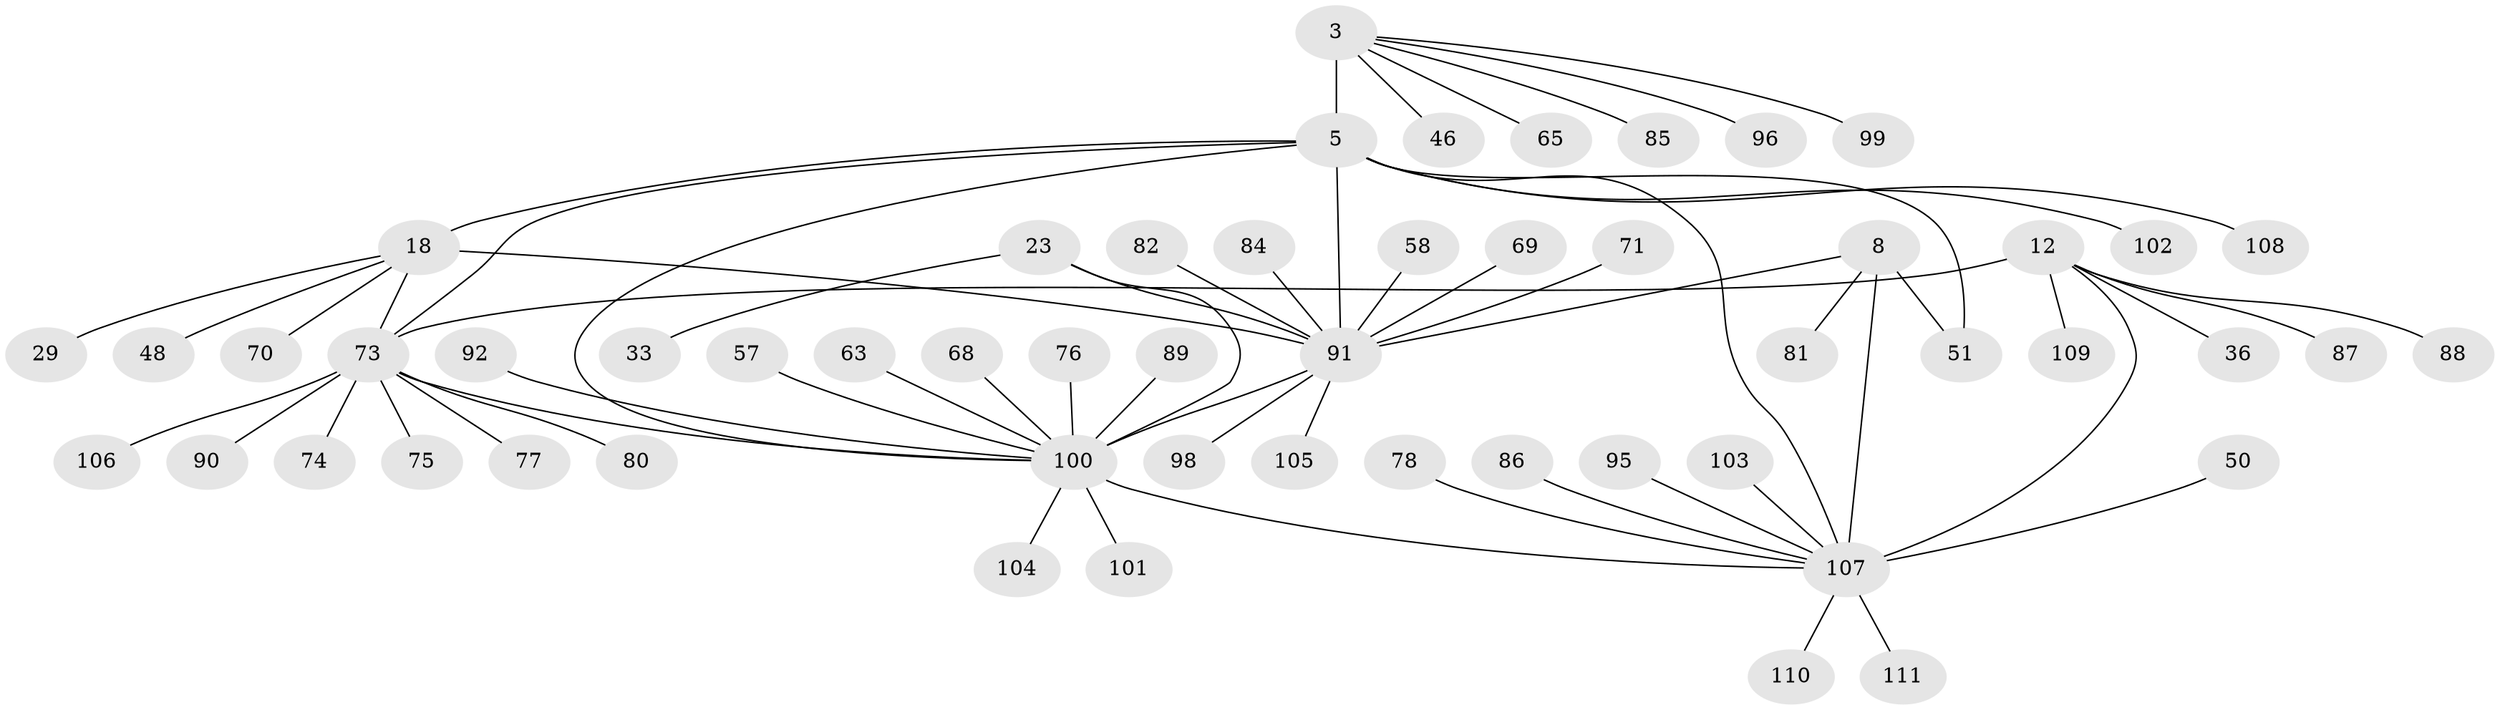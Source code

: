 // original degree distribution, {6: 0.04504504504504504, 8: 0.04504504504504504, 7: 0.036036036036036036, 9: 0.036036036036036036, 10: 0.009009009009009009, 5: 0.018018018018018018, 11: 0.036036036036036036, 1: 0.5585585585585585, 2: 0.1891891891891892, 3: 0.018018018018018018, 4: 0.009009009009009009}
// Generated by graph-tools (version 1.1) at 2025/55/03/09/25 04:55:40]
// undirected, 55 vertices, 63 edges
graph export_dot {
graph [start="1"]
  node [color=gray90,style=filled];
  3 [super="+1"];
  5 [super="+4"];
  8 [super="+7"];
  12 [super="+11"];
  18 [super="+16"];
  23 [super="+22"];
  29;
  33;
  36;
  46;
  48 [super="+28"];
  50;
  51;
  57;
  58;
  63;
  65;
  68;
  69;
  70;
  71;
  73 [super="+67"];
  74;
  75 [super="+45"];
  76;
  77 [super="+56"];
  78;
  80;
  81;
  82;
  84;
  85;
  86 [super="+83"];
  87 [super="+79"];
  88;
  89 [super="+55"];
  90;
  91 [super="+38+66+32+34+60+47"];
  92;
  95;
  96;
  98;
  99;
  100 [super="+43+25+24+27+37+40+41+49"];
  101;
  102;
  103 [super="+94"];
  104;
  105;
  106;
  107 [super="+97+39"];
  108 [super="+64"];
  109;
  110;
  111 [super="+93"];
  3 -- 5 [weight=6];
  3 -- 65;
  3 -- 85;
  3 -- 99;
  3 -- 96;
  3 -- 46;
  5 -- 102;
  5 -- 18;
  5 -- 100 [weight=2];
  5 -- 107 [weight=3];
  5 -- 51;
  5 -- 91 [weight=2];
  5 -- 108;
  5 -- 73 [weight=2];
  8 -- 51;
  8 -- 81;
  8 -- 107 [weight=6];
  8 -- 91;
  12 -- 88;
  12 -- 109;
  12 -- 36;
  12 -- 87;
  12 -- 107;
  12 -- 73 [weight=6];
  18 -- 70;
  18 -- 29;
  18 -- 48;
  18 -- 91 [weight=6];
  18 -- 73;
  23 -- 100 [weight=7];
  23 -- 33;
  23 -- 91;
  50 -- 107;
  57 -- 100;
  58 -- 91;
  63 -- 100;
  68 -- 100;
  69 -- 91;
  71 -- 91;
  73 -- 100;
  73 -- 74;
  73 -- 75;
  73 -- 106;
  73 -- 77;
  73 -- 80;
  73 -- 90;
  76 -- 100;
  78 -- 107;
  82 -- 91;
  84 -- 91;
  86 -- 107;
  89 -- 100;
  91 -- 98;
  91 -- 100 [weight=2];
  91 -- 105;
  92 -- 100;
  95 -- 107;
  100 -- 101;
  100 -- 104;
  100 -- 107;
  103 -- 107;
  107 -- 110;
  107 -- 111;
}
